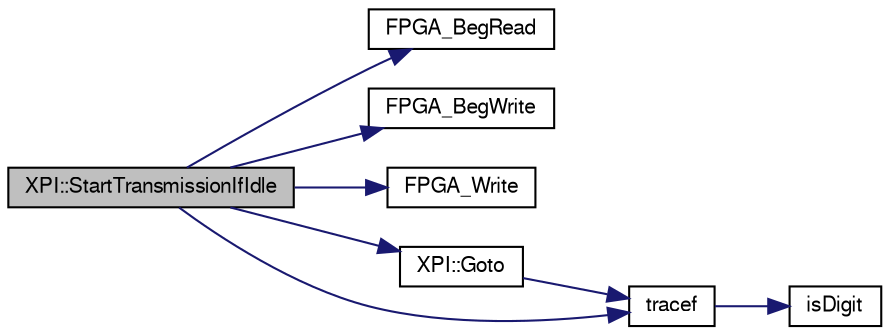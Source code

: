 digraph G
{
  bgcolor="transparent";
  edge [fontname="FreeSans",fontsize=10,labelfontname="FreeSans",labelfontsize=10];
  node [fontname="FreeSans",fontsize=10,shape=record];
  rankdir=LR;
  Node1 [label="XPI::StartTransmissionIfIdle",height=0.2,width=0.4,color="black", fillcolor="grey75", style="filled" fontcolor="black"];
  Node1 -> Node2 [color="midnightblue",fontsize=10,style="solid",fontname="FreeSans"];
  Node2 [label="FPGA_BegRead",height=0.2,width=0.4,color="black",URL="$fpga_8hpp.html#a8775c4c73cdae748f93af04e87e6792"];
  Node1 -> Node3 [color="midnightblue",fontsize=10,style="solid",fontname="FreeSans"];
  Node3 [label="FPGA_BegWrite",height=0.2,width=0.4,color="black",URL="$fpga_8hpp.html#1b6789ce8965ccb307d548636d964939"];
  Node1 -> Node4 [color="midnightblue",fontsize=10,style="solid",fontname="FreeSans"];
  Node4 [label="FPGA_Write",height=0.2,width=0.4,color="black",URL="$fpga_8hpp.html#8ecf613d5fe1af87d8cd076e4d33868b"];
  Node1 -> Node5 [color="midnightblue",fontsize=10,style="solid",fontname="FreeSans"];
  Node5 [label="XPI::Goto",height=0.2,width=0.4,color="black",URL="$class_x_p_i.html#7aeb6f74261e180bbdb8de6923dbd81f"];
  Node5 -> Node6 [color="midnightblue",fontsize=10,style="solid",fontname="FreeSans"];
  Node6 [label="tracef",height=0.2,width=0.4,color="black",URL="$trace_8h.html#a992713b67dd2ec12eddb0ca609e13ab"];
  Node6 -> Node7 [color="midnightblue",fontsize=10,style="solid",fontname="FreeSans"];
  Node7 [label="isDigit",height=0.2,width=0.4,color="black",URL="$stdio_8cpp.html#6dc444c99c5adf684e2e9ac2a85d71d0"];
  Node1 -> Node6 [color="midnightblue",fontsize=10,style="solid",fontname="FreeSans"];
}
